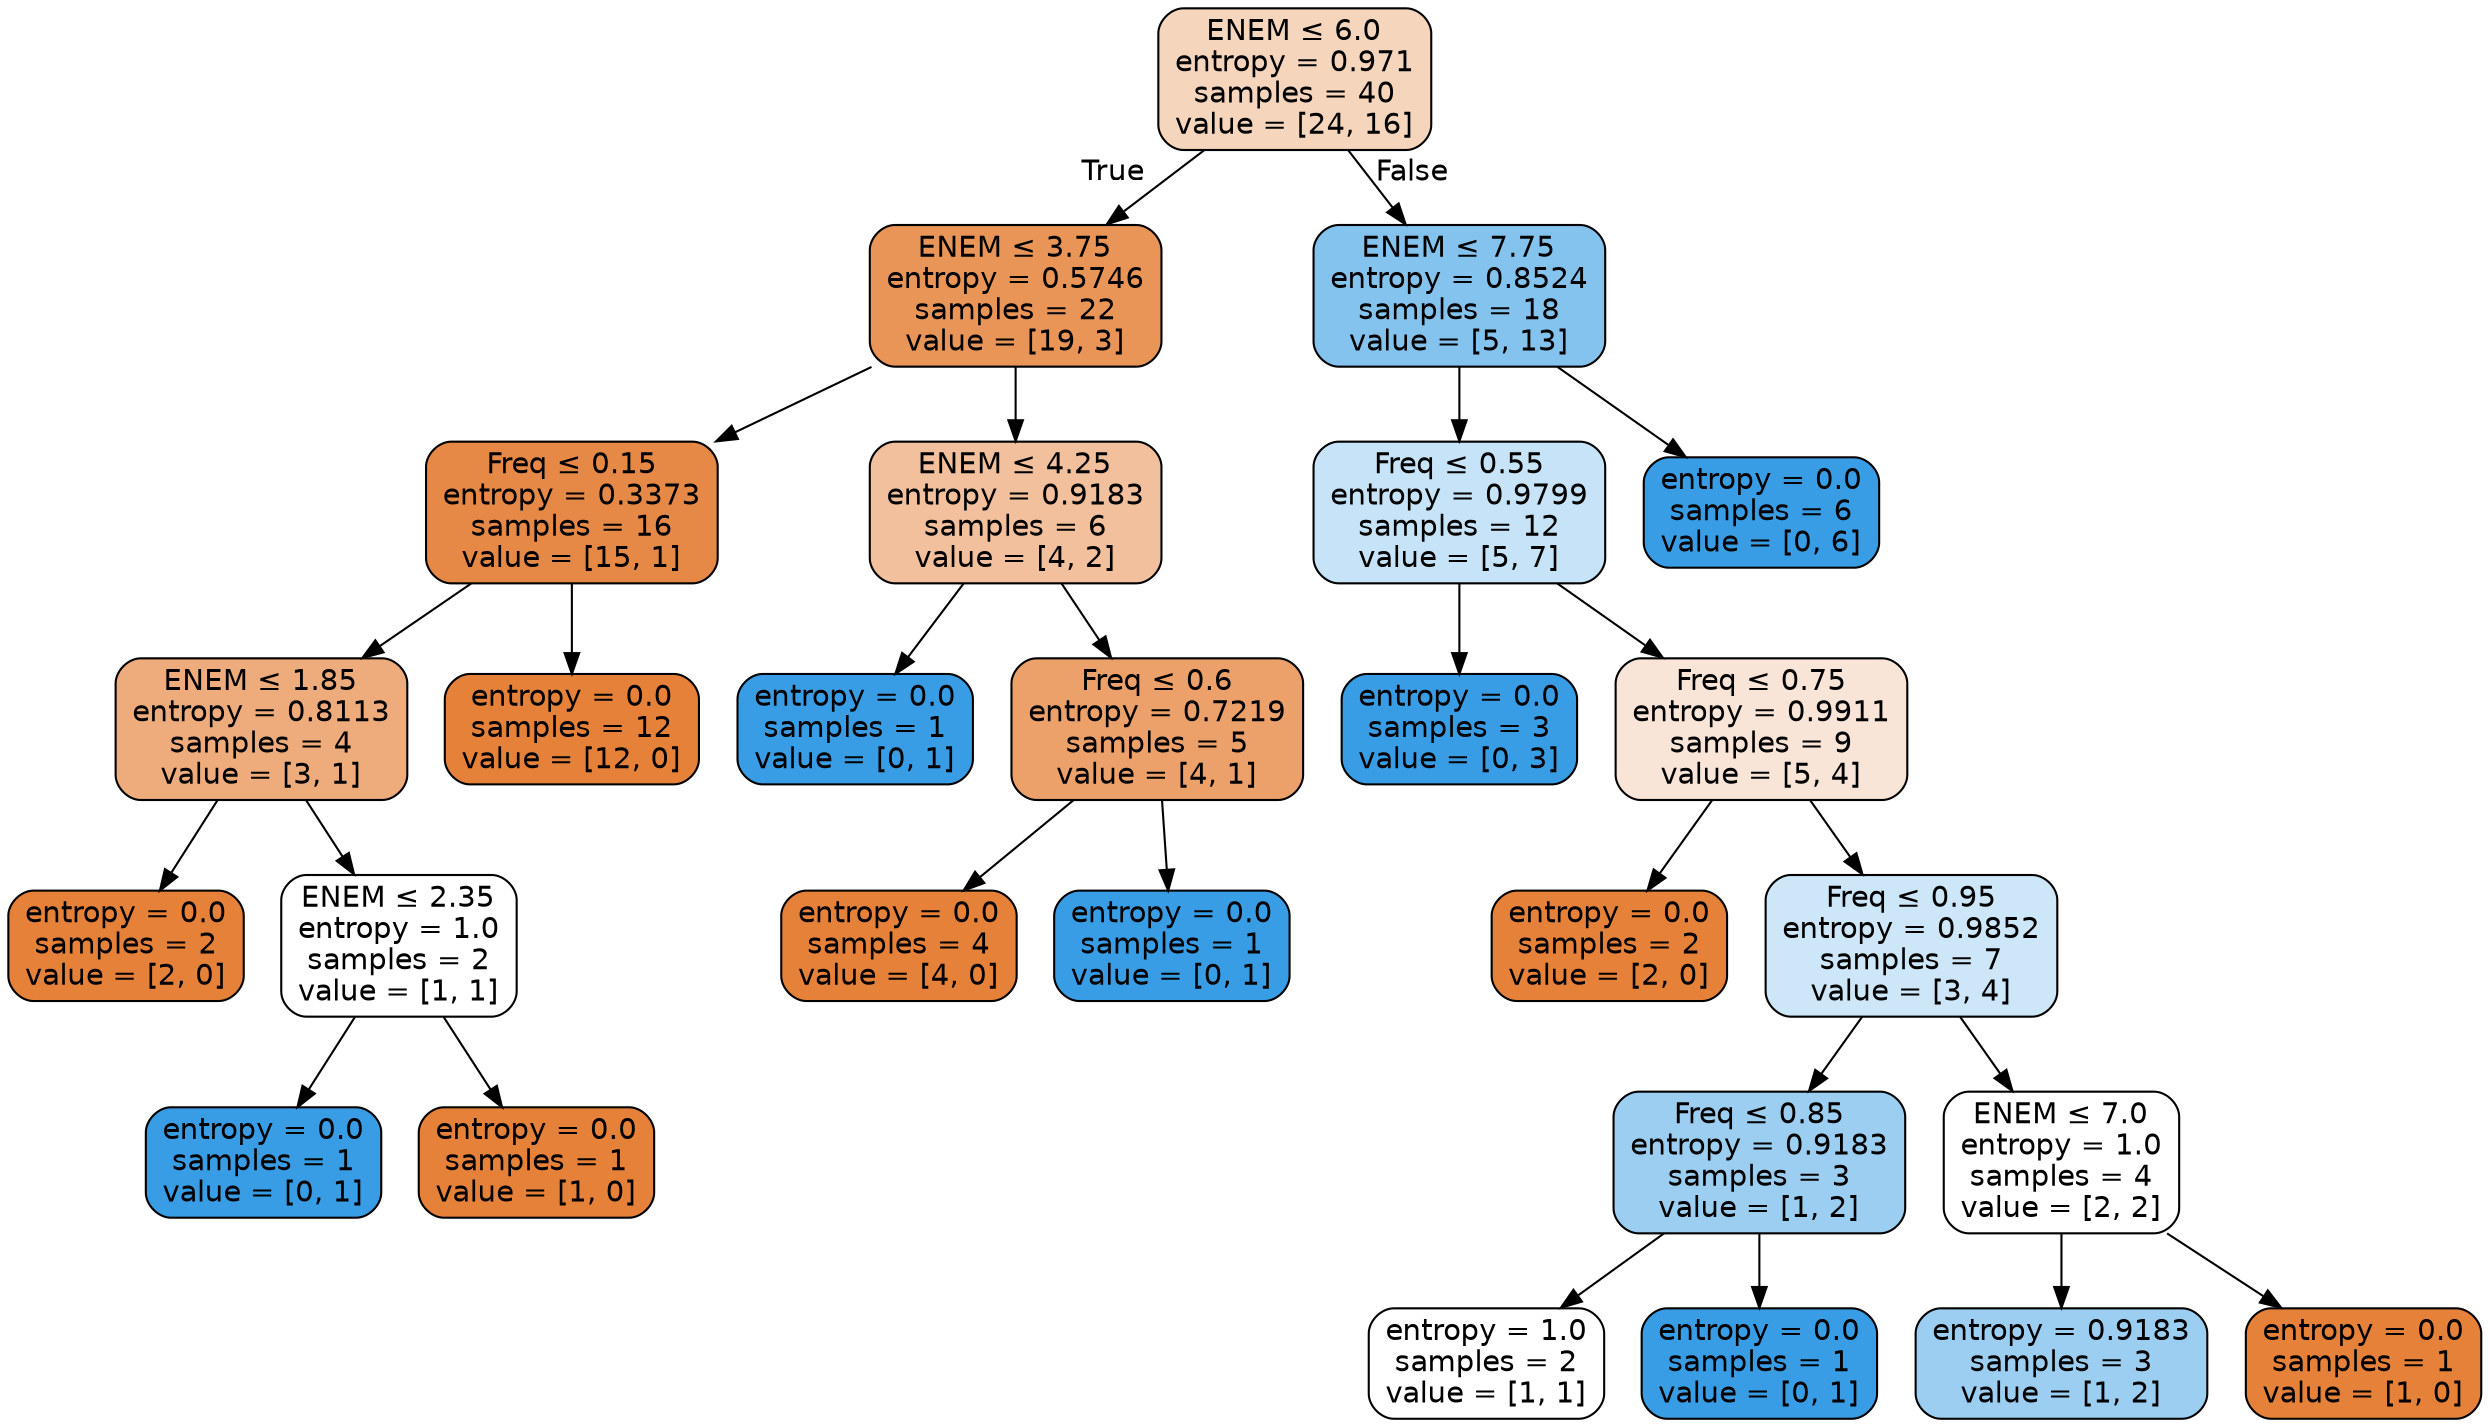 digraph Tree {
node [shape=box, style="filled, rounded", color="black", fontname=helvetica] ;
edge [fontname=helvetica] ;
0 [label=<ENEM &le; 6.0<br/>entropy = 0.971<br/>samples = 40<br/>value = [24, 16]>, fillcolor="#e5813955"] ;
1 [label=<ENEM &le; 3.75<br/>entropy = 0.5746<br/>samples = 22<br/>value = [19, 3]>, fillcolor="#e58139d7"] ;
0 -> 1 [labeldistance=2.5, labelangle=45, headlabel="True"] ;
2 [label=<Freq &le; 0.15<br/>entropy = 0.3373<br/>samples = 16<br/>value = [15, 1]>, fillcolor="#e58139ee"] ;
1 -> 2 ;
3 [label=<ENEM &le; 1.85<br/>entropy = 0.8113<br/>samples = 4<br/>value = [3, 1]>, fillcolor="#e58139aa"] ;
2 -> 3 ;
4 [label=<entropy = 0.0<br/>samples = 2<br/>value = [2, 0]>, fillcolor="#e58139ff"] ;
3 -> 4 ;
5 [label=<ENEM &le; 2.35<br/>entropy = 1.0<br/>samples = 2<br/>value = [1, 1]>, fillcolor="#e5813900"] ;
3 -> 5 ;
6 [label=<entropy = 0.0<br/>samples = 1<br/>value = [0, 1]>, fillcolor="#399de5ff"] ;
5 -> 6 ;
7 [label=<entropy = 0.0<br/>samples = 1<br/>value = [1, 0]>, fillcolor="#e58139ff"] ;
5 -> 7 ;
8 [label=<entropy = 0.0<br/>samples = 12<br/>value = [12, 0]>, fillcolor="#e58139ff"] ;
2 -> 8 ;
9 [label=<ENEM &le; 4.25<br/>entropy = 0.9183<br/>samples = 6<br/>value = [4, 2]>, fillcolor="#e581397f"] ;
1 -> 9 ;
10 [label=<entropy = 0.0<br/>samples = 1<br/>value = [0, 1]>, fillcolor="#399de5ff"] ;
9 -> 10 ;
11 [label=<Freq &le; 0.6<br/>entropy = 0.7219<br/>samples = 5<br/>value = [4, 1]>, fillcolor="#e58139bf"] ;
9 -> 11 ;
12 [label=<entropy = 0.0<br/>samples = 4<br/>value = [4, 0]>, fillcolor="#e58139ff"] ;
11 -> 12 ;
13 [label=<entropy = 0.0<br/>samples = 1<br/>value = [0, 1]>, fillcolor="#399de5ff"] ;
11 -> 13 ;
14 [label=<ENEM &le; 7.75<br/>entropy = 0.8524<br/>samples = 18<br/>value = [5, 13]>, fillcolor="#399de59d"] ;
0 -> 14 [labeldistance=2.5, labelangle=-45, headlabel="False"] ;
15 [label=<Freq &le; 0.55<br/>entropy = 0.9799<br/>samples = 12<br/>value = [5, 7]>, fillcolor="#399de549"] ;
14 -> 15 ;
16 [label=<entropy = 0.0<br/>samples = 3<br/>value = [0, 3]>, fillcolor="#399de5ff"] ;
15 -> 16 ;
17 [label=<Freq &le; 0.75<br/>entropy = 0.9911<br/>samples = 9<br/>value = [5, 4]>, fillcolor="#e5813933"] ;
15 -> 17 ;
18 [label=<entropy = 0.0<br/>samples = 2<br/>value = [2, 0]>, fillcolor="#e58139ff"] ;
17 -> 18 ;
19 [label=<Freq &le; 0.95<br/>entropy = 0.9852<br/>samples = 7<br/>value = [3, 4]>, fillcolor="#399de540"] ;
17 -> 19 ;
20 [label=<Freq &le; 0.85<br/>entropy = 0.9183<br/>samples = 3<br/>value = [1, 2]>, fillcolor="#399de57f"] ;
19 -> 20 ;
21 [label=<entropy = 1.0<br/>samples = 2<br/>value = [1, 1]>, fillcolor="#e5813900"] ;
20 -> 21 ;
22 [label=<entropy = 0.0<br/>samples = 1<br/>value = [0, 1]>, fillcolor="#399de5ff"] ;
20 -> 22 ;
23 [label=<ENEM &le; 7.0<br/>entropy = 1.0<br/>samples = 4<br/>value = [2, 2]>, fillcolor="#e5813900"] ;
19 -> 23 ;
24 [label=<entropy = 0.9183<br/>samples = 3<br/>value = [1, 2]>, fillcolor="#399de57f"] ;
23 -> 24 ;
25 [label=<entropy = 0.0<br/>samples = 1<br/>value = [1, 0]>, fillcolor="#e58139ff"] ;
23 -> 25 ;
26 [label=<entropy = 0.0<br/>samples = 6<br/>value = [0, 6]>, fillcolor="#399de5ff"] ;
14 -> 26 ;
}